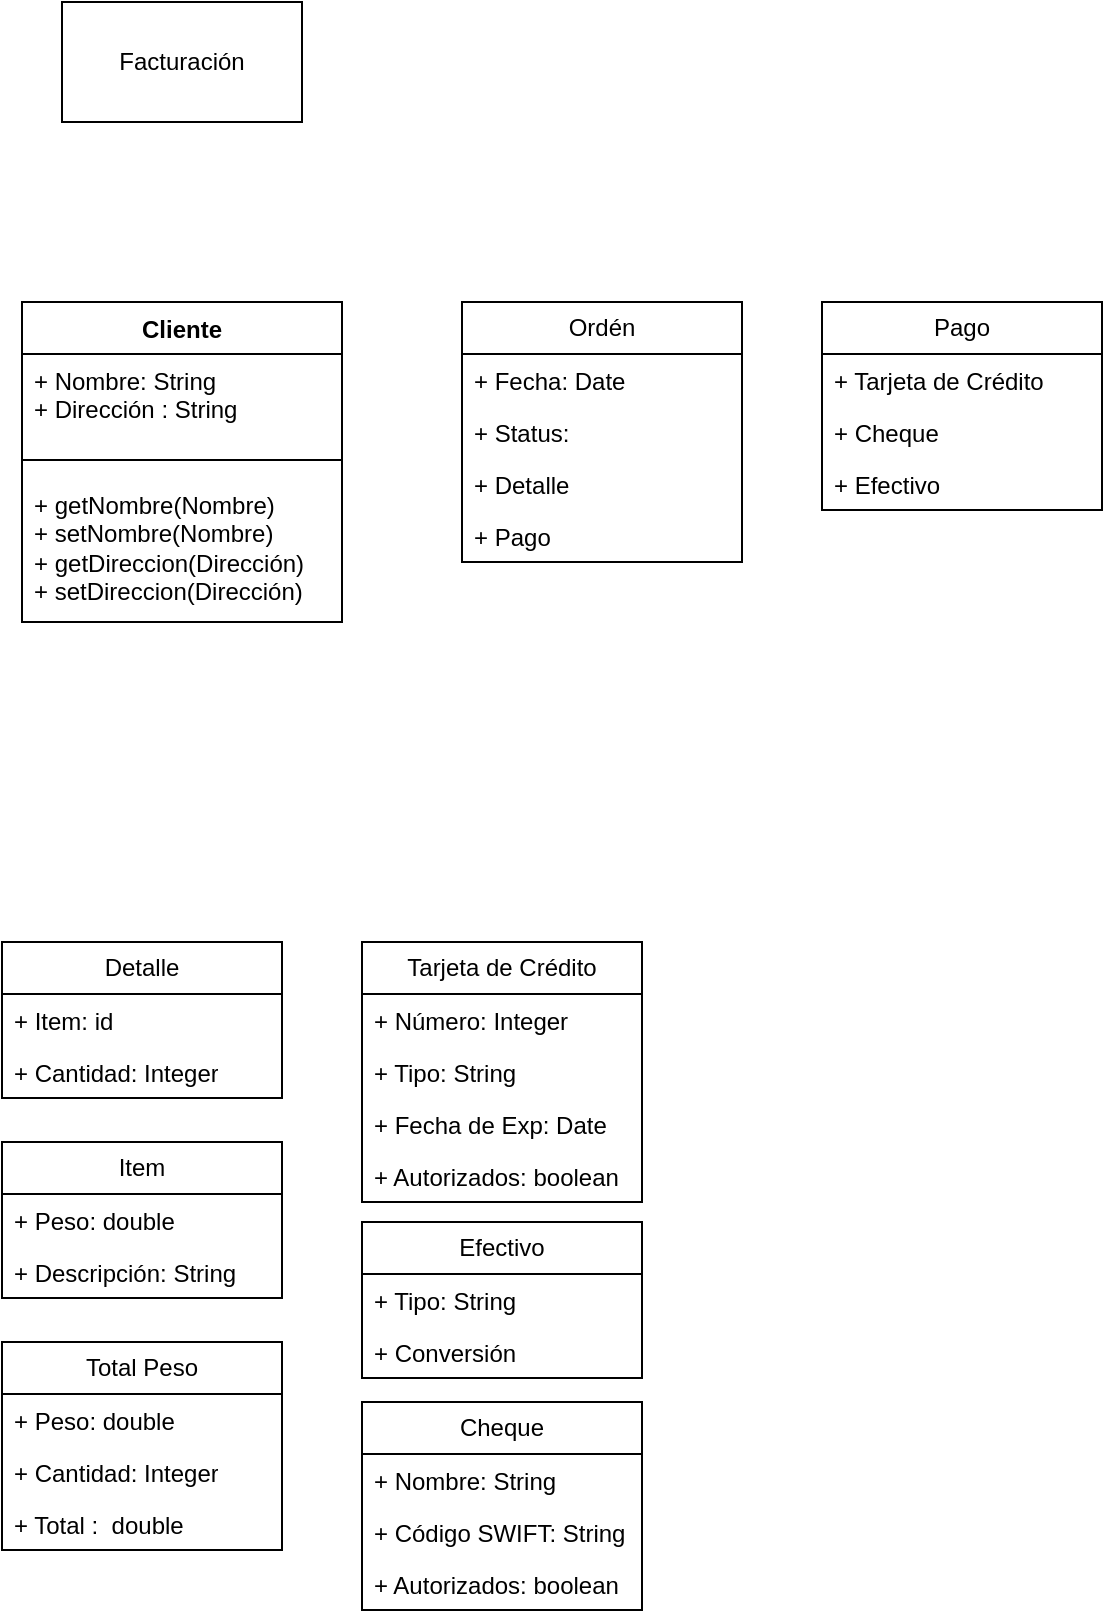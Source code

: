 <mxfile version="21.2.1" type="github">
  <diagram name="Page-1" id="kq6YqfkwkB8flgxmjkqC">
    <mxGraphModel dx="1134" dy="660" grid="1" gridSize="10" guides="1" tooltips="1" connect="1" arrows="1" fold="1" page="1" pageScale="1" pageWidth="850" pageHeight="1100" math="0" shadow="0">
      <root>
        <mxCell id="0" />
        <mxCell id="1" parent="0" />
        <mxCell id="lBfRN6tsGcFTB8gBjjPK-1" value="Facturación" style="rounded=0;whiteSpace=wrap;html=1;" vertex="1" parent="1">
          <mxGeometry x="60" y="60" width="120" height="60" as="geometry" />
        </mxCell>
        <mxCell id="lBfRN6tsGcFTB8gBjjPK-7" value="Cliente" style="swimlane;fontStyle=1;align=center;verticalAlign=top;childLayout=stackLayout;horizontal=1;startSize=26;horizontalStack=0;resizeParent=1;resizeParentMax=0;resizeLast=0;collapsible=1;marginBottom=0;whiteSpace=wrap;html=1;" vertex="1" parent="1">
          <mxGeometry x="40" y="210" width="160" height="160" as="geometry" />
        </mxCell>
        <mxCell id="lBfRN6tsGcFTB8gBjjPK-8" value="+ Nombre: String&lt;br&gt;+ Dirección : String" style="text;strokeColor=none;fillColor=none;align=left;verticalAlign=top;spacingLeft=4;spacingRight=4;overflow=hidden;rotatable=0;points=[[0,0.5],[1,0.5]];portConstraint=eastwest;whiteSpace=wrap;html=1;" vertex="1" parent="lBfRN6tsGcFTB8gBjjPK-7">
          <mxGeometry y="26" width="160" height="44" as="geometry" />
        </mxCell>
        <mxCell id="lBfRN6tsGcFTB8gBjjPK-9" value="" style="line;strokeWidth=1;fillColor=none;align=left;verticalAlign=middle;spacingTop=-1;spacingLeft=3;spacingRight=3;rotatable=0;labelPosition=right;points=[];portConstraint=eastwest;strokeColor=inherit;" vertex="1" parent="lBfRN6tsGcFTB8gBjjPK-7">
          <mxGeometry y="70" width="160" height="18" as="geometry" />
        </mxCell>
        <mxCell id="lBfRN6tsGcFTB8gBjjPK-10" value="+ getNombre(Nombre)&lt;br&gt;+ setNombre(Nombre)&lt;br&gt;+ getDireccion(Dirección)&lt;br&gt;+ setDireccion(Dirección)" style="text;strokeColor=none;fillColor=none;align=left;verticalAlign=top;spacingLeft=4;spacingRight=4;overflow=hidden;rotatable=0;points=[[0,0.5],[1,0.5]];portConstraint=eastwest;whiteSpace=wrap;html=1;" vertex="1" parent="lBfRN6tsGcFTB8gBjjPK-7">
          <mxGeometry y="88" width="160" height="72" as="geometry" />
        </mxCell>
        <mxCell id="lBfRN6tsGcFTB8gBjjPK-15" value="Ordén" style="swimlane;fontStyle=0;childLayout=stackLayout;horizontal=1;startSize=26;fillColor=none;horizontalStack=0;resizeParent=1;resizeParentMax=0;resizeLast=0;collapsible=1;marginBottom=0;whiteSpace=wrap;html=1;" vertex="1" parent="1">
          <mxGeometry x="260" y="210" width="140" height="130" as="geometry" />
        </mxCell>
        <mxCell id="lBfRN6tsGcFTB8gBjjPK-16" value="+ Fecha: Date" style="text;strokeColor=none;fillColor=none;align=left;verticalAlign=top;spacingLeft=4;spacingRight=4;overflow=hidden;rotatable=0;points=[[0,0.5],[1,0.5]];portConstraint=eastwest;whiteSpace=wrap;html=1;" vertex="1" parent="lBfRN6tsGcFTB8gBjjPK-15">
          <mxGeometry y="26" width="140" height="26" as="geometry" />
        </mxCell>
        <mxCell id="lBfRN6tsGcFTB8gBjjPK-17" value="+ Status:&amp;nbsp;" style="text;strokeColor=none;fillColor=none;align=left;verticalAlign=top;spacingLeft=4;spacingRight=4;overflow=hidden;rotatable=0;points=[[0,0.5],[1,0.5]];portConstraint=eastwest;whiteSpace=wrap;html=1;" vertex="1" parent="lBfRN6tsGcFTB8gBjjPK-15">
          <mxGeometry y="52" width="140" height="26" as="geometry" />
        </mxCell>
        <mxCell id="lBfRN6tsGcFTB8gBjjPK-18" value="+ Detalle" style="text;strokeColor=none;fillColor=none;align=left;verticalAlign=top;spacingLeft=4;spacingRight=4;overflow=hidden;rotatable=0;points=[[0,0.5],[1,0.5]];portConstraint=eastwest;whiteSpace=wrap;html=1;" vertex="1" parent="lBfRN6tsGcFTB8gBjjPK-15">
          <mxGeometry y="78" width="140" height="26" as="geometry" />
        </mxCell>
        <mxCell id="lBfRN6tsGcFTB8gBjjPK-34" value="+ Pago" style="text;strokeColor=none;fillColor=none;align=left;verticalAlign=top;spacingLeft=4;spacingRight=4;overflow=hidden;rotatable=0;points=[[0,0.5],[1,0.5]];portConstraint=eastwest;whiteSpace=wrap;html=1;" vertex="1" parent="lBfRN6tsGcFTB8gBjjPK-15">
          <mxGeometry y="104" width="140" height="26" as="geometry" />
        </mxCell>
        <mxCell id="lBfRN6tsGcFTB8gBjjPK-21" value="Detalle" style="swimlane;fontStyle=0;childLayout=stackLayout;horizontal=1;startSize=26;fillColor=none;horizontalStack=0;resizeParent=1;resizeParentMax=0;resizeLast=0;collapsible=1;marginBottom=0;whiteSpace=wrap;html=1;" vertex="1" parent="1">
          <mxGeometry x="30" y="530" width="140" height="78" as="geometry" />
        </mxCell>
        <mxCell id="lBfRN6tsGcFTB8gBjjPK-22" value="+ Item: id&amp;nbsp;" style="text;strokeColor=none;fillColor=none;align=left;verticalAlign=top;spacingLeft=4;spacingRight=4;overflow=hidden;rotatable=0;points=[[0,0.5],[1,0.5]];portConstraint=eastwest;whiteSpace=wrap;html=1;" vertex="1" parent="lBfRN6tsGcFTB8gBjjPK-21">
          <mxGeometry y="26" width="140" height="26" as="geometry" />
        </mxCell>
        <mxCell id="lBfRN6tsGcFTB8gBjjPK-23" value="+ Cantidad: Integer" style="text;strokeColor=none;fillColor=none;align=left;verticalAlign=top;spacingLeft=4;spacingRight=4;overflow=hidden;rotatable=0;points=[[0,0.5],[1,0.5]];portConstraint=eastwest;whiteSpace=wrap;html=1;" vertex="1" parent="lBfRN6tsGcFTB8gBjjPK-21">
          <mxGeometry y="52" width="140" height="26" as="geometry" />
        </mxCell>
        <mxCell id="lBfRN6tsGcFTB8gBjjPK-25" value="Item" style="swimlane;fontStyle=0;childLayout=stackLayout;horizontal=1;startSize=26;fillColor=none;horizontalStack=0;resizeParent=1;resizeParentMax=0;resizeLast=0;collapsible=1;marginBottom=0;whiteSpace=wrap;html=1;" vertex="1" parent="1">
          <mxGeometry x="30" y="630" width="140" height="78" as="geometry" />
        </mxCell>
        <mxCell id="lBfRN6tsGcFTB8gBjjPK-26" value="+ Peso: double&amp;nbsp;" style="text;strokeColor=none;fillColor=none;align=left;verticalAlign=top;spacingLeft=4;spacingRight=4;overflow=hidden;rotatable=0;points=[[0,0.5],[1,0.5]];portConstraint=eastwest;whiteSpace=wrap;html=1;" vertex="1" parent="lBfRN6tsGcFTB8gBjjPK-25">
          <mxGeometry y="26" width="140" height="26" as="geometry" />
        </mxCell>
        <mxCell id="lBfRN6tsGcFTB8gBjjPK-27" value="+ Descripción: String" style="text;strokeColor=none;fillColor=none;align=left;verticalAlign=top;spacingLeft=4;spacingRight=4;overflow=hidden;rotatable=0;points=[[0,0.5],[1,0.5]];portConstraint=eastwest;whiteSpace=wrap;html=1;" vertex="1" parent="lBfRN6tsGcFTB8gBjjPK-25">
          <mxGeometry y="52" width="140" height="26" as="geometry" />
        </mxCell>
        <mxCell id="lBfRN6tsGcFTB8gBjjPK-30" value="Pago" style="swimlane;fontStyle=0;childLayout=stackLayout;horizontal=1;startSize=26;fillColor=none;horizontalStack=0;resizeParent=1;resizeParentMax=0;resizeLast=0;collapsible=1;marginBottom=0;whiteSpace=wrap;html=1;" vertex="1" parent="1">
          <mxGeometry x="440" y="210" width="140" height="104" as="geometry" />
        </mxCell>
        <mxCell id="lBfRN6tsGcFTB8gBjjPK-31" value="+ Tarjeta de Crédito" style="text;strokeColor=none;fillColor=none;align=left;verticalAlign=top;spacingLeft=4;spacingRight=4;overflow=hidden;rotatable=0;points=[[0,0.5],[1,0.5]];portConstraint=eastwest;whiteSpace=wrap;html=1;" vertex="1" parent="lBfRN6tsGcFTB8gBjjPK-30">
          <mxGeometry y="26" width="140" height="26" as="geometry" />
        </mxCell>
        <mxCell id="lBfRN6tsGcFTB8gBjjPK-32" value="+ Cheque" style="text;strokeColor=none;fillColor=none;align=left;verticalAlign=top;spacingLeft=4;spacingRight=4;overflow=hidden;rotatable=0;points=[[0,0.5],[1,0.5]];portConstraint=eastwest;whiteSpace=wrap;html=1;" vertex="1" parent="lBfRN6tsGcFTB8gBjjPK-30">
          <mxGeometry y="52" width="140" height="26" as="geometry" />
        </mxCell>
        <mxCell id="lBfRN6tsGcFTB8gBjjPK-33" value="+ Efectivo" style="text;strokeColor=none;fillColor=none;align=left;verticalAlign=top;spacingLeft=4;spacingRight=4;overflow=hidden;rotatable=0;points=[[0,0.5],[1,0.5]];portConstraint=eastwest;whiteSpace=wrap;html=1;" vertex="1" parent="lBfRN6tsGcFTB8gBjjPK-30">
          <mxGeometry y="78" width="140" height="26" as="geometry" />
        </mxCell>
        <mxCell id="lBfRN6tsGcFTB8gBjjPK-40" value="Efectivo" style="swimlane;fontStyle=0;childLayout=stackLayout;horizontal=1;startSize=26;fillColor=none;horizontalStack=0;resizeParent=1;resizeParentMax=0;resizeLast=0;collapsible=1;marginBottom=0;whiteSpace=wrap;html=1;" vertex="1" parent="1">
          <mxGeometry x="210" y="670" width="140" height="78" as="geometry" />
        </mxCell>
        <mxCell id="lBfRN6tsGcFTB8gBjjPK-41" value="+ Tipo: String" style="text;strokeColor=none;fillColor=none;align=left;verticalAlign=top;spacingLeft=4;spacingRight=4;overflow=hidden;rotatable=0;points=[[0,0.5],[1,0.5]];portConstraint=eastwest;whiteSpace=wrap;html=1;" vertex="1" parent="lBfRN6tsGcFTB8gBjjPK-40">
          <mxGeometry y="26" width="140" height="26" as="geometry" />
        </mxCell>
        <mxCell id="lBfRN6tsGcFTB8gBjjPK-42" value="+ Conversión" style="text;strokeColor=none;fillColor=none;align=left;verticalAlign=top;spacingLeft=4;spacingRight=4;overflow=hidden;rotatable=0;points=[[0,0.5],[1,0.5]];portConstraint=eastwest;whiteSpace=wrap;html=1;" vertex="1" parent="lBfRN6tsGcFTB8gBjjPK-40">
          <mxGeometry y="52" width="140" height="26" as="geometry" />
        </mxCell>
        <mxCell id="lBfRN6tsGcFTB8gBjjPK-44" value="Cheque" style="swimlane;fontStyle=0;childLayout=stackLayout;horizontal=1;startSize=26;fillColor=none;horizontalStack=0;resizeParent=1;resizeParentMax=0;resizeLast=0;collapsible=1;marginBottom=0;whiteSpace=wrap;html=1;" vertex="1" parent="1">
          <mxGeometry x="210" y="760" width="140" height="104" as="geometry" />
        </mxCell>
        <mxCell id="lBfRN6tsGcFTB8gBjjPK-45" value="+ Nombre: String" style="text;strokeColor=none;fillColor=none;align=left;verticalAlign=top;spacingLeft=4;spacingRight=4;overflow=hidden;rotatable=0;points=[[0,0.5],[1,0.5]];portConstraint=eastwest;whiteSpace=wrap;html=1;" vertex="1" parent="lBfRN6tsGcFTB8gBjjPK-44">
          <mxGeometry y="26" width="140" height="26" as="geometry" />
        </mxCell>
        <mxCell id="lBfRN6tsGcFTB8gBjjPK-46" value="+ Código SWIFT: String" style="text;strokeColor=none;fillColor=none;align=left;verticalAlign=top;spacingLeft=4;spacingRight=4;overflow=hidden;rotatable=0;points=[[0,0.5],[1,0.5]];portConstraint=eastwest;whiteSpace=wrap;html=1;" vertex="1" parent="lBfRN6tsGcFTB8gBjjPK-44">
          <mxGeometry y="52" width="140" height="26" as="geometry" />
        </mxCell>
        <mxCell id="lBfRN6tsGcFTB8gBjjPK-47" value="+ Autorizados: boolean" style="text;strokeColor=none;fillColor=none;align=left;verticalAlign=top;spacingLeft=4;spacingRight=4;overflow=hidden;rotatable=0;points=[[0,0.5],[1,0.5]];portConstraint=eastwest;whiteSpace=wrap;html=1;" vertex="1" parent="lBfRN6tsGcFTB8gBjjPK-44">
          <mxGeometry y="78" width="140" height="26" as="geometry" />
        </mxCell>
        <mxCell id="lBfRN6tsGcFTB8gBjjPK-48" value="Tarjeta de Crédito" style="swimlane;fontStyle=0;childLayout=stackLayout;horizontal=1;startSize=26;fillColor=none;horizontalStack=0;resizeParent=1;resizeParentMax=0;resizeLast=0;collapsible=1;marginBottom=0;whiteSpace=wrap;html=1;" vertex="1" parent="1">
          <mxGeometry x="210" y="530" width="140" height="130" as="geometry" />
        </mxCell>
        <mxCell id="lBfRN6tsGcFTB8gBjjPK-49" value="+ Número: Integer" style="text;strokeColor=none;fillColor=none;align=left;verticalAlign=top;spacingLeft=4;spacingRight=4;overflow=hidden;rotatable=0;points=[[0,0.5],[1,0.5]];portConstraint=eastwest;whiteSpace=wrap;html=1;" vertex="1" parent="lBfRN6tsGcFTB8gBjjPK-48">
          <mxGeometry y="26" width="140" height="26" as="geometry" />
        </mxCell>
        <mxCell id="lBfRN6tsGcFTB8gBjjPK-50" value="+ Tipo: String" style="text;strokeColor=none;fillColor=none;align=left;verticalAlign=top;spacingLeft=4;spacingRight=4;overflow=hidden;rotatable=0;points=[[0,0.5],[1,0.5]];portConstraint=eastwest;whiteSpace=wrap;html=1;" vertex="1" parent="lBfRN6tsGcFTB8gBjjPK-48">
          <mxGeometry y="52" width="140" height="26" as="geometry" />
        </mxCell>
        <mxCell id="lBfRN6tsGcFTB8gBjjPK-51" value="+ Fecha de Exp: Date" style="text;strokeColor=none;fillColor=none;align=left;verticalAlign=top;spacingLeft=4;spacingRight=4;overflow=hidden;rotatable=0;points=[[0,0.5],[1,0.5]];portConstraint=eastwest;whiteSpace=wrap;html=1;" vertex="1" parent="lBfRN6tsGcFTB8gBjjPK-48">
          <mxGeometry y="78" width="140" height="26" as="geometry" />
        </mxCell>
        <mxCell id="lBfRN6tsGcFTB8gBjjPK-56" value="+ Autorizados: boolean" style="text;strokeColor=none;fillColor=none;align=left;verticalAlign=top;spacingLeft=4;spacingRight=4;overflow=hidden;rotatable=0;points=[[0,0.5],[1,0.5]];portConstraint=eastwest;whiteSpace=wrap;html=1;" vertex="1" parent="lBfRN6tsGcFTB8gBjjPK-48">
          <mxGeometry y="104" width="140" height="26" as="geometry" />
        </mxCell>
        <mxCell id="lBfRN6tsGcFTB8gBjjPK-52" value="Total Peso" style="swimlane;fontStyle=0;childLayout=stackLayout;horizontal=1;startSize=26;fillColor=none;horizontalStack=0;resizeParent=1;resizeParentMax=0;resizeLast=0;collapsible=1;marginBottom=0;whiteSpace=wrap;html=1;" vertex="1" parent="1">
          <mxGeometry x="30" y="730" width="140" height="104" as="geometry" />
        </mxCell>
        <mxCell id="lBfRN6tsGcFTB8gBjjPK-53" value="+ Peso: double" style="text;strokeColor=none;fillColor=none;align=left;verticalAlign=top;spacingLeft=4;spacingRight=4;overflow=hidden;rotatable=0;points=[[0,0.5],[1,0.5]];portConstraint=eastwest;whiteSpace=wrap;html=1;" vertex="1" parent="lBfRN6tsGcFTB8gBjjPK-52">
          <mxGeometry y="26" width="140" height="26" as="geometry" />
        </mxCell>
        <mxCell id="lBfRN6tsGcFTB8gBjjPK-54" value="+ Cantidad: Integer" style="text;strokeColor=none;fillColor=none;align=left;verticalAlign=top;spacingLeft=4;spacingRight=4;overflow=hidden;rotatable=0;points=[[0,0.5],[1,0.5]];portConstraint=eastwest;whiteSpace=wrap;html=1;" vertex="1" parent="lBfRN6tsGcFTB8gBjjPK-52">
          <mxGeometry y="52" width="140" height="26" as="geometry" />
        </mxCell>
        <mxCell id="lBfRN6tsGcFTB8gBjjPK-55" value="+ Total :&amp;nbsp; double" style="text;strokeColor=none;fillColor=none;align=left;verticalAlign=top;spacingLeft=4;spacingRight=4;overflow=hidden;rotatable=0;points=[[0,0.5],[1,0.5]];portConstraint=eastwest;whiteSpace=wrap;html=1;" vertex="1" parent="lBfRN6tsGcFTB8gBjjPK-52">
          <mxGeometry y="78" width="140" height="26" as="geometry" />
        </mxCell>
      </root>
    </mxGraphModel>
  </diagram>
</mxfile>
